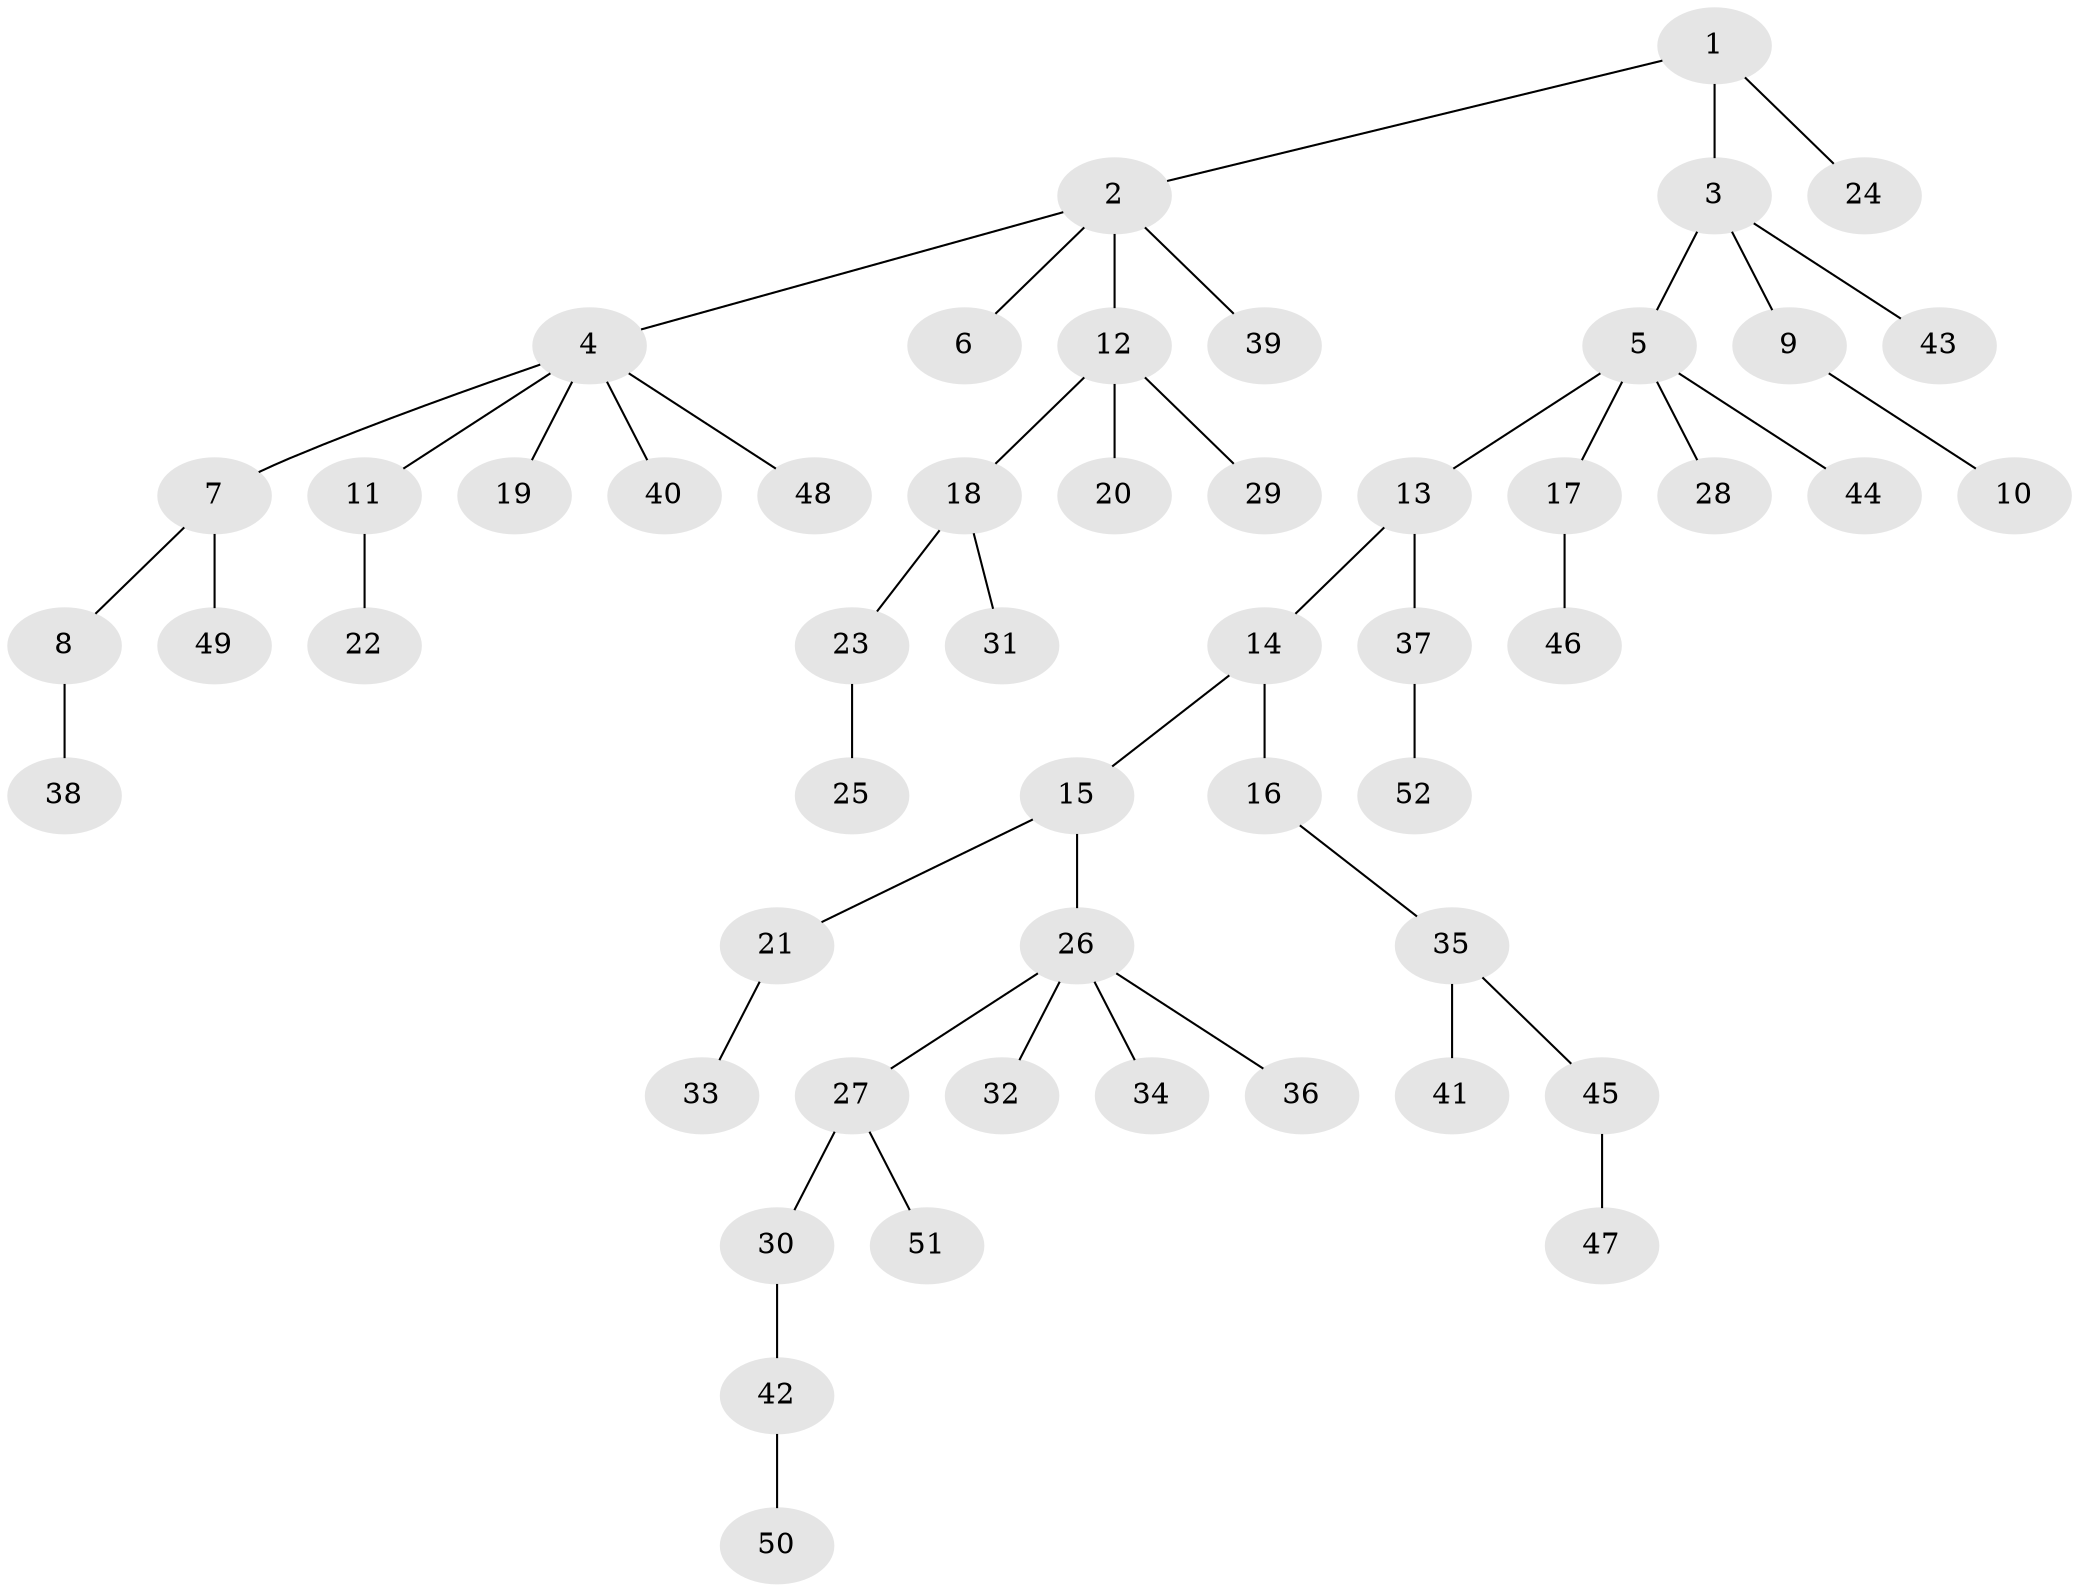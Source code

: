 // coarse degree distribution, {1: 0.6451612903225806, 2: 0.1935483870967742, 4: 0.03225806451612903, 5: 0.03225806451612903, 8: 0.06451612903225806, 3: 0.03225806451612903}
// Generated by graph-tools (version 1.1) at 2025/55/03/04/25 21:55:51]
// undirected, 52 vertices, 51 edges
graph export_dot {
graph [start="1"]
  node [color=gray90,style=filled];
  1;
  2;
  3;
  4;
  5;
  6;
  7;
  8;
  9;
  10;
  11;
  12;
  13;
  14;
  15;
  16;
  17;
  18;
  19;
  20;
  21;
  22;
  23;
  24;
  25;
  26;
  27;
  28;
  29;
  30;
  31;
  32;
  33;
  34;
  35;
  36;
  37;
  38;
  39;
  40;
  41;
  42;
  43;
  44;
  45;
  46;
  47;
  48;
  49;
  50;
  51;
  52;
  1 -- 2;
  1 -- 3;
  1 -- 24;
  2 -- 4;
  2 -- 6;
  2 -- 12;
  2 -- 39;
  3 -- 5;
  3 -- 9;
  3 -- 43;
  4 -- 7;
  4 -- 11;
  4 -- 19;
  4 -- 40;
  4 -- 48;
  5 -- 13;
  5 -- 17;
  5 -- 28;
  5 -- 44;
  7 -- 8;
  7 -- 49;
  8 -- 38;
  9 -- 10;
  11 -- 22;
  12 -- 18;
  12 -- 20;
  12 -- 29;
  13 -- 14;
  13 -- 37;
  14 -- 15;
  14 -- 16;
  15 -- 21;
  15 -- 26;
  16 -- 35;
  17 -- 46;
  18 -- 23;
  18 -- 31;
  21 -- 33;
  23 -- 25;
  26 -- 27;
  26 -- 32;
  26 -- 34;
  26 -- 36;
  27 -- 30;
  27 -- 51;
  30 -- 42;
  35 -- 41;
  35 -- 45;
  37 -- 52;
  42 -- 50;
  45 -- 47;
}
